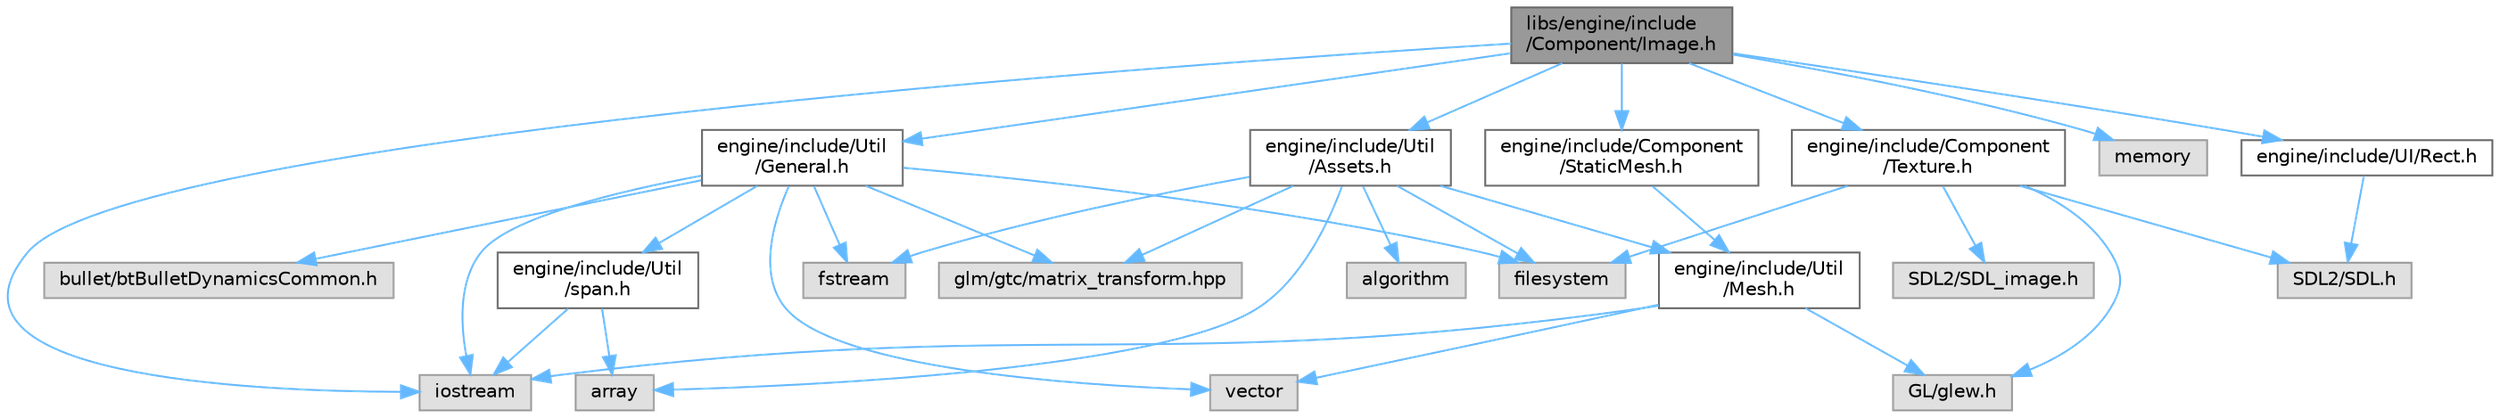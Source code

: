 digraph "libs/engine/include/Component/Image.h"
{
 // LATEX_PDF_SIZE
  bgcolor="transparent";
  edge [fontname=Helvetica,fontsize=10,labelfontname=Helvetica,labelfontsize=10];
  node [fontname=Helvetica,fontsize=10,shape=box,height=0.2,width=0.4];
  Node1 [label="libs/engine/include\l/Component/Image.h",height=0.2,width=0.4,color="gray40", fillcolor="grey60", style="filled", fontcolor="black",tooltip=" "];
  Node1 -> Node2 [color="steelblue1",style="solid"];
  Node2 [label="engine/include/Util\l/General.h",height=0.2,width=0.4,color="grey40", fillcolor="white", style="filled",URL="$_general_8h.html",tooltip=" "];
  Node2 -> Node3 [color="steelblue1",style="solid"];
  Node3 [label="filesystem",height=0.2,width=0.4,color="grey60", fillcolor="#E0E0E0", style="filled",tooltip=" "];
  Node2 -> Node4 [color="steelblue1",style="solid"];
  Node4 [label="fstream",height=0.2,width=0.4,color="grey60", fillcolor="#E0E0E0", style="filled",tooltip=" "];
  Node2 -> Node5 [color="steelblue1",style="solid"];
  Node5 [label="iostream",height=0.2,width=0.4,color="grey60", fillcolor="#E0E0E0", style="filled",tooltip=" "];
  Node2 -> Node6 [color="steelblue1",style="solid"];
  Node6 [label="vector",height=0.2,width=0.4,color="grey60", fillcolor="#E0E0E0", style="filled",tooltip=" "];
  Node2 -> Node7 [color="steelblue1",style="solid"];
  Node7 [label="glm/gtc/matrix_transform.hpp",height=0.2,width=0.4,color="grey60", fillcolor="#E0E0E0", style="filled",tooltip=" "];
  Node2 -> Node8 [color="steelblue1",style="solid"];
  Node8 [label="bullet/btBulletDynamicsCommon.h",height=0.2,width=0.4,color="grey60", fillcolor="#E0E0E0", style="filled",tooltip=" "];
  Node2 -> Node9 [color="steelblue1",style="solid"];
  Node9 [label="engine/include/Util\l/span.h",height=0.2,width=0.4,color="grey40", fillcolor="white", style="filled",URL="$span_8h.html",tooltip=" "];
  Node9 -> Node10 [color="steelblue1",style="solid"];
  Node10 [label="array",height=0.2,width=0.4,color="grey60", fillcolor="#E0E0E0", style="filled",tooltip=" "];
  Node9 -> Node5 [color="steelblue1",style="solid"];
  Node1 -> Node11 [color="steelblue1",style="solid"];
  Node11 [label="engine/include/Component\l/Texture.h",height=0.2,width=0.4,color="grey40", fillcolor="white", style="filled",URL="$_texture_8h.html",tooltip=" "];
  Node11 -> Node3 [color="steelblue1",style="solid"];
  Node11 -> Node12 [color="steelblue1",style="solid"];
  Node12 [label="GL/glew.h",height=0.2,width=0.4,color="grey60", fillcolor="#E0E0E0", style="filled",tooltip=" "];
  Node11 -> Node13 [color="steelblue1",style="solid"];
  Node13 [label="SDL2/SDL.h",height=0.2,width=0.4,color="grey60", fillcolor="#E0E0E0", style="filled",tooltip=" "];
  Node11 -> Node14 [color="steelblue1",style="solid"];
  Node14 [label="SDL2/SDL_image.h",height=0.2,width=0.4,color="grey60", fillcolor="#E0E0E0", style="filled",tooltip=" "];
  Node1 -> Node15 [color="steelblue1",style="solid"];
  Node15 [label="engine/include/Component\l/StaticMesh.h",height=0.2,width=0.4,color="grey40", fillcolor="white", style="filled",URL="$_static_mesh_8h.html",tooltip=" "];
  Node15 -> Node16 [color="steelblue1",style="solid"];
  Node16 [label="engine/include/Util\l/Mesh.h",height=0.2,width=0.4,color="grey40", fillcolor="white", style="filled",URL="$_mesh_8h.html",tooltip=" "];
  Node16 -> Node5 [color="steelblue1",style="solid"];
  Node16 -> Node6 [color="steelblue1",style="solid"];
  Node16 -> Node12 [color="steelblue1",style="solid"];
  Node1 -> Node17 [color="steelblue1",style="solid"];
  Node17 [label="engine/include/Util\l/Assets.h",height=0.2,width=0.4,color="grey40", fillcolor="white", style="filled",URL="$_assets_8h.html",tooltip=" "];
  Node17 -> Node4 [color="steelblue1",style="solid"];
  Node17 -> Node3 [color="steelblue1",style="solid"];
  Node17 -> Node10 [color="steelblue1",style="solid"];
  Node17 -> Node18 [color="steelblue1",style="solid"];
  Node18 [label="algorithm",height=0.2,width=0.4,color="grey60", fillcolor="#E0E0E0", style="filled",tooltip=" "];
  Node17 -> Node16 [color="steelblue1",style="solid"];
  Node17 -> Node7 [color="steelblue1",style="solid"];
  Node1 -> Node5 [color="steelblue1",style="solid"];
  Node1 -> Node19 [color="steelblue1",style="solid"];
  Node19 [label="memory",height=0.2,width=0.4,color="grey60", fillcolor="#E0E0E0", style="filled",tooltip=" "];
  Node1 -> Node20 [color="steelblue1",style="solid"];
  Node20 [label="engine/include/UI/Rect.h",height=0.2,width=0.4,color="grey40", fillcolor="white", style="filled",URL="$_rect_8h.html",tooltip=" "];
  Node20 -> Node13 [color="steelblue1",style="solid"];
}

